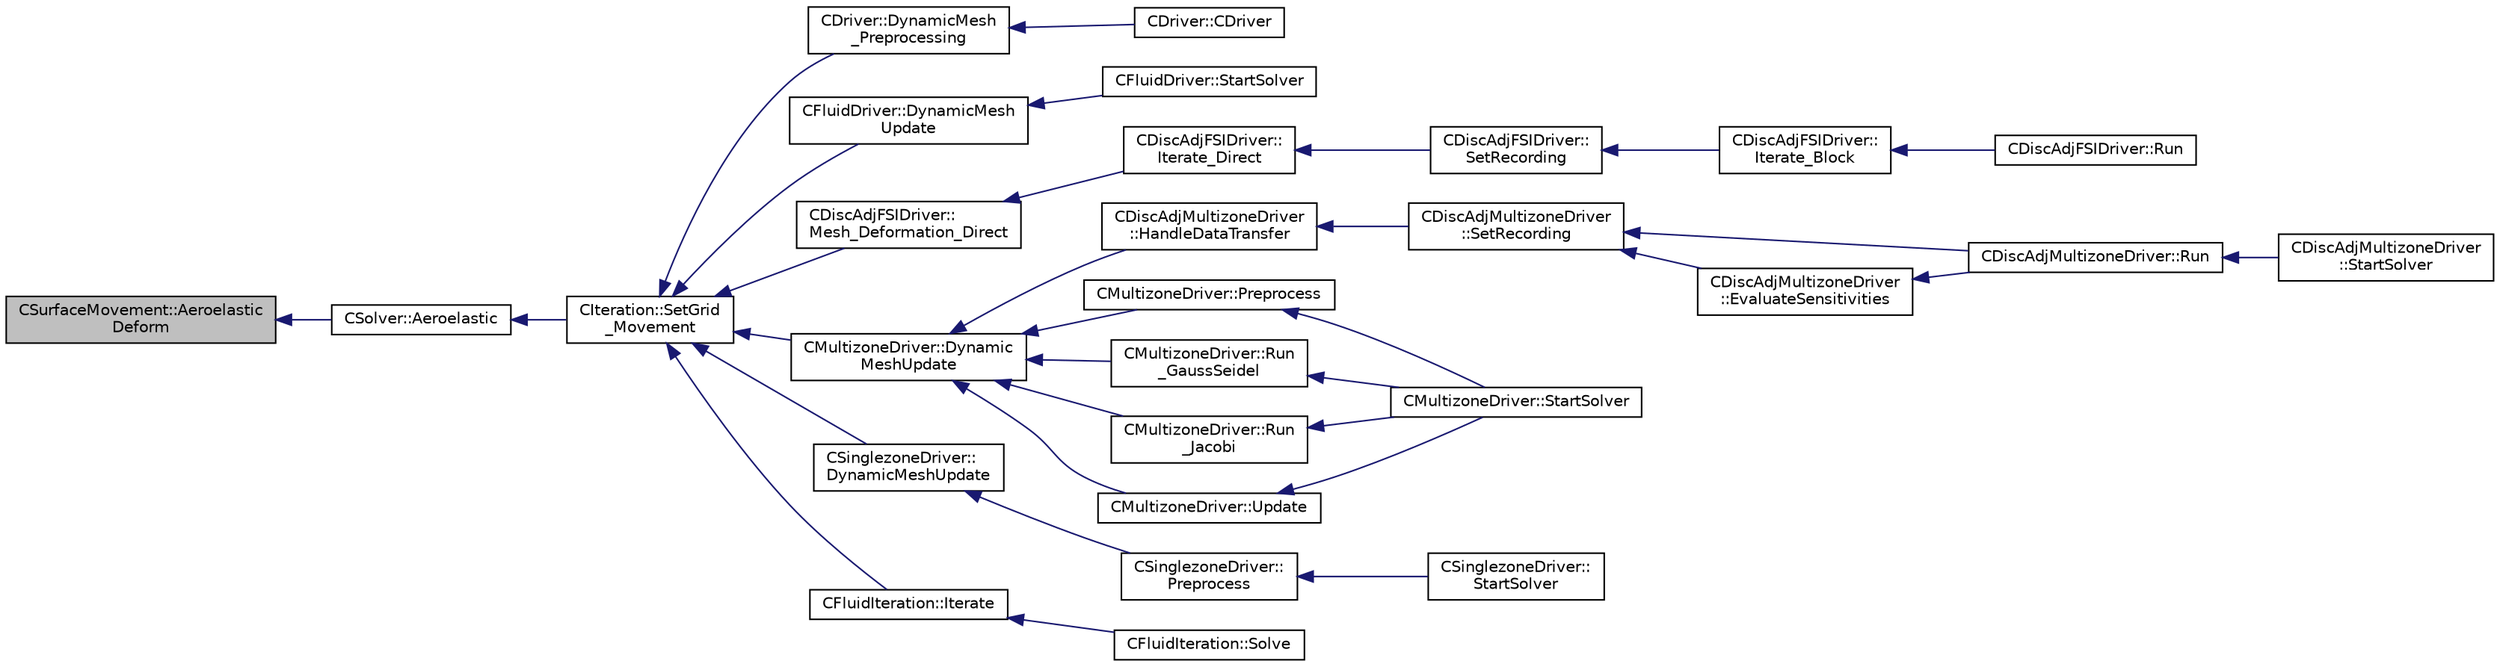 digraph "CSurfaceMovement::AeroelasticDeform"
{
  edge [fontname="Helvetica",fontsize="10",labelfontname="Helvetica",labelfontsize="10"];
  node [fontname="Helvetica",fontsize="10",shape=record];
  rankdir="LR";
  Node21 [label="CSurfaceMovement::Aeroelastic\lDeform",height=0.2,width=0.4,color="black", fillcolor="grey75", style="filled", fontcolor="black"];
  Node21 -> Node22 [dir="back",color="midnightblue",fontsize="10",style="solid",fontname="Helvetica"];
  Node22 [label="CSolver::Aeroelastic",height=0.2,width=0.4,color="black", fillcolor="white", style="filled",URL="$class_c_solver.html#af130046f03f282501efef2c117af6ced",tooltip="Prepares and solves the aeroelastic equations. "];
  Node22 -> Node23 [dir="back",color="midnightblue",fontsize="10",style="solid",fontname="Helvetica"];
  Node23 [label="CIteration::SetGrid\l_Movement",height=0.2,width=0.4,color="black", fillcolor="white", style="filled",URL="$class_c_iteration.html#a7b36785762f6b0c214569b185b858b6c",tooltip="Updates the positions and grid velocities for dynamic meshes between physical time steps..."];
  Node23 -> Node24 [dir="back",color="midnightblue",fontsize="10",style="solid",fontname="Helvetica"];
  Node24 [label="CDriver::DynamicMesh\l_Preprocessing",height=0.2,width=0.4,color="black", fillcolor="white", style="filled",URL="$class_c_driver.html#af585d91d9c08dbddcc2b3e67dd5f5af9",tooltip="GridMovement_Preprocessing. "];
  Node24 -> Node25 [dir="back",color="midnightblue",fontsize="10",style="solid",fontname="Helvetica"];
  Node25 [label="CDriver::CDriver",height=0.2,width=0.4,color="black", fillcolor="white", style="filled",URL="$class_c_driver.html#a3fca4a013a6efa9bbb38fe78a86b5f3d",tooltip="Constructor of the class. "];
  Node23 -> Node26 [dir="back",color="midnightblue",fontsize="10",style="solid",fontname="Helvetica"];
  Node26 [label="CFluidDriver::DynamicMesh\lUpdate",height=0.2,width=0.4,color="black", fillcolor="white", style="filled",URL="$class_c_fluid_driver.html#a4eee67049f34a1875a42afa470e9f828",tooltip="Perform a dynamic mesh deformation, included grid velocity computation and the update of the multigri..."];
  Node26 -> Node27 [dir="back",color="midnightblue",fontsize="10",style="solid",fontname="Helvetica"];
  Node27 [label="CFluidDriver::StartSolver",height=0.2,width=0.4,color="black", fillcolor="white", style="filled",URL="$class_c_fluid_driver.html#a1c122d5a4b5f562f69a84aef2b8bd6d5",tooltip="Launch the computation for all zones and all physics. "];
  Node23 -> Node28 [dir="back",color="midnightblue",fontsize="10",style="solid",fontname="Helvetica"];
  Node28 [label="CDiscAdjFSIDriver::\lMesh_Deformation_Direct",height=0.2,width=0.4,color="black", fillcolor="white", style="filled",URL="$class_c_disc_adj_f_s_i_driver.html#ad683500d6b3773af342165b1b18f5c59",tooltip="Run a direct mesh deformation. "];
  Node28 -> Node29 [dir="back",color="midnightblue",fontsize="10",style="solid",fontname="Helvetica"];
  Node29 [label="CDiscAdjFSIDriver::\lIterate_Direct",height=0.2,width=0.4,color="black", fillcolor="white", style="filled",URL="$class_c_disc_adj_f_s_i_driver.html#acd9e7f14d860522e48ba2b6db34efd49",tooltip="Iterate the direct solver for recording. "];
  Node29 -> Node30 [dir="back",color="midnightblue",fontsize="10",style="solid",fontname="Helvetica"];
  Node30 [label="CDiscAdjFSIDriver::\lSetRecording",height=0.2,width=0.4,color="black", fillcolor="white", style="filled",URL="$class_c_disc_adj_f_s_i_driver.html#ab07394a77802e469a321ccd1b10cb988",tooltip="Set the recording for a Discrete Adjoint iteration for the FSI problem. "];
  Node30 -> Node31 [dir="back",color="midnightblue",fontsize="10",style="solid",fontname="Helvetica"];
  Node31 [label="CDiscAdjFSIDriver::\lIterate_Block",height=0.2,width=0.4,color="black", fillcolor="white", style="filled",URL="$class_c_disc_adj_f_s_i_driver.html#a84949f139fa795b7d34d6ff77e82eb5c",tooltip="Iterate a certain block for adjoint FSI - may be the whole set of variables or independent and subite..."];
  Node31 -> Node32 [dir="back",color="midnightblue",fontsize="10",style="solid",fontname="Helvetica"];
  Node32 [label="CDiscAdjFSIDriver::Run",height=0.2,width=0.4,color="black", fillcolor="white", style="filled",URL="$class_c_disc_adj_f_s_i_driver.html#a2e965d6e9c4dcfc296077cae225cab21",tooltip="Run a Discrete Adjoint iteration for the FSI problem. "];
  Node23 -> Node33 [dir="back",color="midnightblue",fontsize="10",style="solid",fontname="Helvetica"];
  Node33 [label="CMultizoneDriver::Dynamic\lMeshUpdate",height=0.2,width=0.4,color="black", fillcolor="white", style="filled",URL="$class_c_multizone_driver.html#ad28a95a48e9750237a5e2b1bf2c4aac9",tooltip="Perform a dynamic mesh deformation, included grid velocity computation and the update of the multigri..."];
  Node33 -> Node34 [dir="back",color="midnightblue",fontsize="10",style="solid",fontname="Helvetica"];
  Node34 [label="CDiscAdjMultizoneDriver\l::HandleDataTransfer",height=0.2,width=0.4,color="black", fillcolor="white", style="filled",URL="$class_c_disc_adj_multizone_driver.html#ab33de05a7a1f77dcf60014a4a35dd4f1",tooltip="Transfer data between zones and update grids when required. "];
  Node34 -> Node35 [dir="back",color="midnightblue",fontsize="10",style="solid",fontname="Helvetica"];
  Node35 [label="CDiscAdjMultizoneDriver\l::SetRecording",height=0.2,width=0.4,color="black", fillcolor="white", style="filled",URL="$class_c_disc_adj_multizone_driver.html#a441f8669a04147aacab7df463e1dd021",tooltip="Record one iteration of the primal problem within each zone. "];
  Node35 -> Node36 [dir="back",color="midnightblue",fontsize="10",style="solid",fontname="Helvetica"];
  Node36 [label="CDiscAdjMultizoneDriver::Run",height=0.2,width=0.4,color="black", fillcolor="white", style="filled",URL="$class_c_disc_adj_multizone_driver.html#af996aecdb6d20aa4fc81c9b67295abf5",tooltip="[Overload] Run an discrete adjoint update of all solvers within multiple zones. "];
  Node36 -> Node37 [dir="back",color="midnightblue",fontsize="10",style="solid",fontname="Helvetica"];
  Node37 [label="CDiscAdjMultizoneDriver\l::StartSolver",height=0.2,width=0.4,color="black", fillcolor="white", style="filled",URL="$class_c_disc_adj_multizone_driver.html#a75de0a1a482ceeed4301a384f1515092",tooltip="[Overload] Launch the computation for discrete adjoint multizone problems. "];
  Node35 -> Node38 [dir="back",color="midnightblue",fontsize="10",style="solid",fontname="Helvetica"];
  Node38 [label="CDiscAdjMultizoneDriver\l::EvaluateSensitivities",height=0.2,width=0.4,color="black", fillcolor="white", style="filled",URL="$class_c_disc_adj_multizone_driver.html#ac2789097629674cfb7d4de64954024df",tooltip="Evaluate sensitivites for the current adjoint solution and output files. "];
  Node38 -> Node36 [dir="back",color="midnightblue",fontsize="10",style="solid",fontname="Helvetica"];
  Node33 -> Node39 [dir="back",color="midnightblue",fontsize="10",style="solid",fontname="Helvetica"];
  Node39 [label="CMultizoneDriver::Preprocess",height=0.2,width=0.4,color="black", fillcolor="white", style="filled",URL="$class_c_multizone_driver.html#a29c97f0dff69501feb7d5f8fe2670088",tooltip="Preprocess the multizone iteration. "];
  Node39 -> Node40 [dir="back",color="midnightblue",fontsize="10",style="solid",fontname="Helvetica"];
  Node40 [label="CMultizoneDriver::StartSolver",height=0.2,width=0.4,color="black", fillcolor="white", style="filled",URL="$class_c_multizone_driver.html#a03cfc000c383ef0d86d34e1c6aef5ff3",tooltip="[Overload] Launch the computation for multizone problems. "];
  Node33 -> Node41 [dir="back",color="midnightblue",fontsize="10",style="solid",fontname="Helvetica"];
  Node41 [label="CMultizoneDriver::Run\l_GaussSeidel",height=0.2,width=0.4,color="black", fillcolor="white", style="filled",URL="$class_c_multizone_driver.html#a8036223cdbe0c0d4552f17f6bad9189b",tooltip="Run a Block Gauss-Seidel iteration in all physical zones. "];
  Node41 -> Node40 [dir="back",color="midnightblue",fontsize="10",style="solid",fontname="Helvetica"];
  Node33 -> Node42 [dir="back",color="midnightblue",fontsize="10",style="solid",fontname="Helvetica"];
  Node42 [label="CMultizoneDriver::Run\l_Jacobi",height=0.2,width=0.4,color="black", fillcolor="white", style="filled",URL="$class_c_multizone_driver.html#a1bf2824daac5a10e8fb7387676eee338",tooltip="Run a Block-Jacobi iteration in all physical zones. "];
  Node42 -> Node40 [dir="back",color="midnightblue",fontsize="10",style="solid",fontname="Helvetica"];
  Node33 -> Node43 [dir="back",color="midnightblue",fontsize="10",style="solid",fontname="Helvetica"];
  Node43 [label="CMultizoneDriver::Update",height=0.2,width=0.4,color="black", fillcolor="white", style="filled",URL="$class_c_multizone_driver.html#ac5d960382730c14b035965906cf02cb6",tooltip="Update the dual-time solution within multiple zones. "];
  Node43 -> Node40 [dir="back",color="midnightblue",fontsize="10",style="solid",fontname="Helvetica"];
  Node23 -> Node44 [dir="back",color="midnightblue",fontsize="10",style="solid",fontname="Helvetica"];
  Node44 [label="CSinglezoneDriver::\lDynamicMeshUpdate",height=0.2,width=0.4,color="black", fillcolor="white", style="filled",URL="$class_c_singlezone_driver.html#a8cf4c7786b495d459818b656a7f6a357",tooltip="Perform a dynamic mesh deformation, included grid velocity computation and the update of the multigri..."];
  Node44 -> Node45 [dir="back",color="midnightblue",fontsize="10",style="solid",fontname="Helvetica"];
  Node45 [label="CSinglezoneDriver::\lPreprocess",height=0.2,width=0.4,color="black", fillcolor="white", style="filled",URL="$class_c_singlezone_driver.html#adc6587c2d0cd656a4fbdebaf611fbbc8",tooltip="Preprocess the single-zone iteration. "];
  Node45 -> Node46 [dir="back",color="midnightblue",fontsize="10",style="solid",fontname="Helvetica"];
  Node46 [label="CSinglezoneDriver::\lStartSolver",height=0.2,width=0.4,color="black", fillcolor="white", style="filled",URL="$class_c_singlezone_driver.html#a6eb4215f7ee740a6d5edb798110ce44a",tooltip="[Overload] Launch the computation for single-zone problems. "];
  Node23 -> Node47 [dir="back",color="midnightblue",fontsize="10",style="solid",fontname="Helvetica"];
  Node47 [label="CFluidIteration::Iterate",height=0.2,width=0.4,color="black", fillcolor="white", style="filled",URL="$class_c_fluid_iteration.html#ab1379b4cba3d8c893395123fb6030986",tooltip="Perform a single iteration of the fluid system. "];
  Node47 -> Node48 [dir="back",color="midnightblue",fontsize="10",style="solid",fontname="Helvetica"];
  Node48 [label="CFluidIteration::Solve",height=0.2,width=0.4,color="black", fillcolor="white", style="filled",URL="$class_c_fluid_iteration.html#ae22cd342c9c9d2ea5ac3f5103394ff80",tooltip="Iterate the fluid system for a number of Inner_Iter iterations. "];
}
